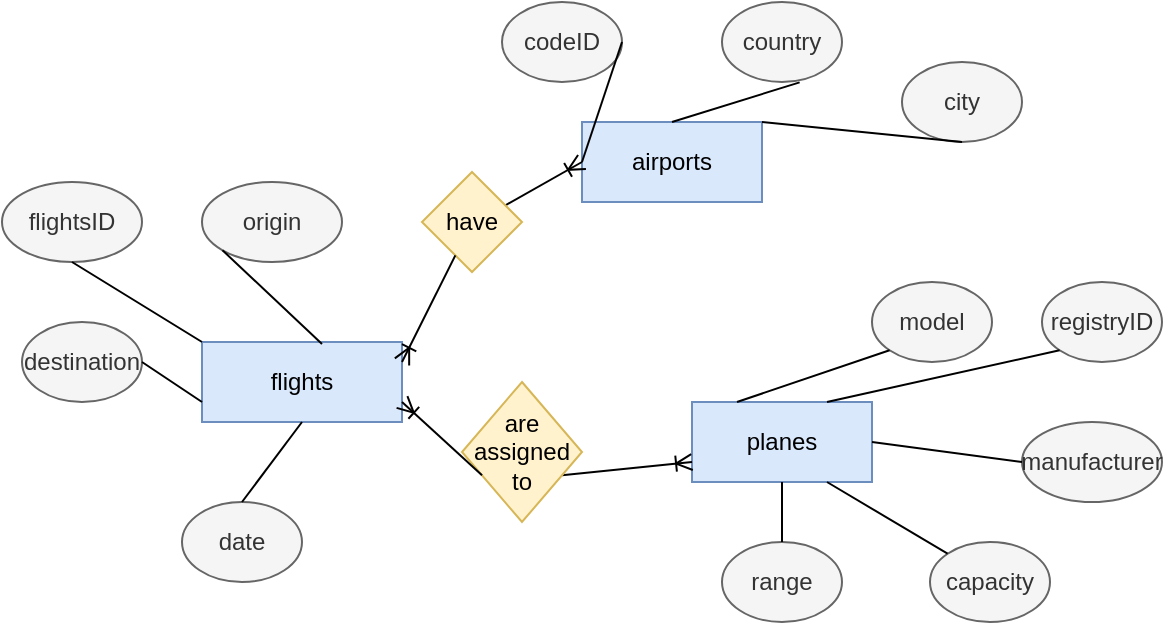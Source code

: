 <mxfile version="15.6.6" type="device"><diagram id="5bUjXm5wfCeljvCFAJTX" name="Page-1"><mxGraphModel dx="590" dy="390" grid="1" gridSize="10" guides="1" tooltips="1" connect="1" arrows="1" fold="1" page="1" pageScale="1" pageWidth="827" pageHeight="1169" math="0" shadow="0"><root><mxCell id="0"/><mxCell id="1" parent="0"/><mxCell id="81zzRKtV8sWvKjovp2SO-1" value="flights" style="rounded=0;whiteSpace=wrap;html=1;fillColor=#dae8fc;strokeColor=#6c8ebf;fontColor=default;" vertex="1" parent="1"><mxGeometry x="110" y="180" width="100" height="40" as="geometry"/></mxCell><mxCell id="81zzRKtV8sWvKjovp2SO-2" value="airports" style="rounded=0;whiteSpace=wrap;html=1;fillColor=#dae8fc;strokeColor=#6c8ebf;fontColor=default;" vertex="1" parent="1"><mxGeometry x="300" y="70" width="90" height="40" as="geometry"/></mxCell><mxCell id="81zzRKtV8sWvKjovp2SO-3" value="planes" style="rounded=0;whiteSpace=wrap;html=1;strokeColor=#6c8ebf;fillColor=#dae8fc;fontColor=default;" vertex="1" parent="1"><mxGeometry x="355" y="210" width="90" height="40" as="geometry"/></mxCell><mxCell id="81zzRKtV8sWvKjovp2SO-5" value="flightsID" style="ellipse;whiteSpace=wrap;html=1;strokeColor=#666666;fillColor=#f5f5f5;fontColor=#333333;" vertex="1" parent="1"><mxGeometry x="10" y="100" width="70" height="40" as="geometry"/></mxCell><mxCell id="81zzRKtV8sWvKjovp2SO-6" value="destination" style="ellipse;whiteSpace=wrap;html=1;fontColor=#333333;strokeColor=#666666;fillColor=#f5f5f5;" vertex="1" parent="1"><mxGeometry x="20" y="170" width="60" height="40" as="geometry"/></mxCell><mxCell id="81zzRKtV8sWvKjovp2SO-7" value="origin" style="ellipse;whiteSpace=wrap;html=1;strokeColor=#666666;fillColor=#f5f5f5;fontColor=#333333;" vertex="1" parent="1"><mxGeometry x="110" y="100" width="70" height="40" as="geometry"/></mxCell><mxCell id="81zzRKtV8sWvKjovp2SO-8" value="codeID" style="ellipse;whiteSpace=wrap;html=1;fontColor=#333333;strokeColor=#666666;fillColor=#f5f5f5;" vertex="1" parent="1"><mxGeometry x="260" y="10" width="60" height="40" as="geometry"/></mxCell><mxCell id="81zzRKtV8sWvKjovp2SO-9" value="country" style="ellipse;whiteSpace=wrap;html=1;fontColor=#333333;strokeColor=#666666;fillColor=#f5f5f5;" vertex="1" parent="1"><mxGeometry x="370" y="10" width="60" height="40" as="geometry"/></mxCell><mxCell id="81zzRKtV8sWvKjovp2SO-10" value="city" style="ellipse;whiteSpace=wrap;html=1;fontColor=#333333;strokeColor=#666666;fillColor=#f5f5f5;" vertex="1" parent="1"><mxGeometry x="460" y="40" width="60" height="40" as="geometry"/></mxCell><mxCell id="81zzRKtV8sWvKjovp2SO-11" value="registryID" style="ellipse;whiteSpace=wrap;html=1;fontColor=#333333;strokeColor=#666666;fillColor=#f5f5f5;" vertex="1" parent="1"><mxGeometry x="530" y="150" width="60" height="40" as="geometry"/></mxCell><mxCell id="81zzRKtV8sWvKjovp2SO-12" value="model" style="ellipse;whiteSpace=wrap;html=1;fontColor=#333333;strokeColor=#666666;fillColor=#f5f5f5;" vertex="1" parent="1"><mxGeometry x="445" y="150" width="60" height="40" as="geometry"/></mxCell><mxCell id="81zzRKtV8sWvKjovp2SO-13" value="manufacturer" style="ellipse;whiteSpace=wrap;html=1;fontColor=#333333;strokeColor=#666666;fillColor=#f5f5f5;" vertex="1" parent="1"><mxGeometry x="520" y="220" width="70" height="40" as="geometry"/></mxCell><mxCell id="81zzRKtV8sWvKjovp2SO-14" value="range" style="ellipse;whiteSpace=wrap;html=1;fontColor=#333333;strokeColor=#666666;fillColor=#f5f5f5;" vertex="1" parent="1"><mxGeometry x="370" y="280" width="60" height="40" as="geometry"/></mxCell><mxCell id="81zzRKtV8sWvKjovp2SO-15" value="capacity" style="ellipse;whiteSpace=wrap;html=1;fontColor=#333333;strokeColor=#666666;fillColor=#f5f5f5;" vertex="1" parent="1"><mxGeometry x="474" y="280" width="60" height="40" as="geometry"/></mxCell><mxCell id="81zzRKtV8sWvKjovp2SO-16" value="date" style="ellipse;whiteSpace=wrap;html=1;fontColor=#333333;strokeColor=#666666;fillColor=#f5f5f5;" vertex="1" parent="1"><mxGeometry x="100" y="260" width="60" height="40" as="geometry"/></mxCell><mxCell id="81zzRKtV8sWvKjovp2SO-17" value="" style="endArrow=none;html=1;rounded=0;fontColor=default;exitX=0;exitY=0.5;exitDx=0;exitDy=0;strokeColor=default;labelBackgroundColor=default;entryX=1;entryY=0.5;entryDx=0;entryDy=0;" edge="1" parent="1" source="81zzRKtV8sWvKjovp2SO-2" target="81zzRKtV8sWvKjovp2SO-8"><mxGeometry width="50" height="50" relative="1" as="geometry"><mxPoint x="280" y="180" as="sourcePoint"/><mxPoint x="330" y="130" as="targetPoint"/></mxGeometry></mxCell><mxCell id="81zzRKtV8sWvKjovp2SO-18" value="" style="endArrow=none;html=1;rounded=0;labelBackgroundColor=default;fontColor=default;strokeColor=default;exitX=0.5;exitY=0;exitDx=0;exitDy=0;entryX=0.647;entryY=1.005;entryDx=0;entryDy=0;entryPerimeter=0;" edge="1" parent="1" source="81zzRKtV8sWvKjovp2SO-2" target="81zzRKtV8sWvKjovp2SO-9"><mxGeometry width="50" height="50" relative="1" as="geometry"><mxPoint x="320" y="220" as="sourcePoint"/><mxPoint x="370" y="170" as="targetPoint"/></mxGeometry></mxCell><mxCell id="81zzRKtV8sWvKjovp2SO-19" value="" style="endArrow=none;html=1;rounded=0;labelBackgroundColor=default;fontColor=default;strokeColor=default;exitX=1;exitY=0;exitDx=0;exitDy=0;entryX=0.5;entryY=1;entryDx=0;entryDy=0;" edge="1" parent="1" source="81zzRKtV8sWvKjovp2SO-2" target="81zzRKtV8sWvKjovp2SO-10"><mxGeometry width="50" height="50" relative="1" as="geometry"><mxPoint x="280" y="180" as="sourcePoint"/><mxPoint x="450" y="70" as="targetPoint"/></mxGeometry></mxCell><mxCell id="81zzRKtV8sWvKjovp2SO-20" value="" style="endArrow=none;html=1;rounded=0;labelBackgroundColor=default;fontColor=default;strokeColor=default;exitX=0;exitY=0.75;exitDx=0;exitDy=0;entryX=1;entryY=0.5;entryDx=0;entryDy=0;" edge="1" parent="1" source="81zzRKtV8sWvKjovp2SO-1" target="81zzRKtV8sWvKjovp2SO-6"><mxGeometry width="50" height="50" relative="1" as="geometry"><mxPoint x="280" y="180" as="sourcePoint"/><mxPoint x="330" y="130" as="targetPoint"/></mxGeometry></mxCell><mxCell id="81zzRKtV8sWvKjovp2SO-21" value="" style="endArrow=none;html=1;rounded=0;labelBackgroundColor=default;fontColor=default;strokeColor=default;exitX=0.6;exitY=0.025;exitDx=0;exitDy=0;exitPerimeter=0;entryX=0;entryY=1;entryDx=0;entryDy=0;" edge="1" parent="1" source="81zzRKtV8sWvKjovp2SO-1" target="81zzRKtV8sWvKjovp2SO-7"><mxGeometry width="50" height="50" relative="1" as="geometry"><mxPoint x="90" y="180" as="sourcePoint"/><mxPoint x="140" y="130" as="targetPoint"/></mxGeometry></mxCell><mxCell id="81zzRKtV8sWvKjovp2SO-22" value="" style="endArrow=none;html=1;rounded=0;labelBackgroundColor=default;fontColor=default;strokeColor=default;exitX=0;exitY=0;exitDx=0;exitDy=0;entryX=0.5;entryY=1;entryDx=0;entryDy=0;" edge="1" parent="1" source="81zzRKtV8sWvKjovp2SO-1" target="81zzRKtV8sWvKjovp2SO-5"><mxGeometry width="50" height="50" relative="1" as="geometry"><mxPoint x="80" y="290" as="sourcePoint"/><mxPoint x="130" y="240" as="targetPoint"/></mxGeometry></mxCell><mxCell id="81zzRKtV8sWvKjovp2SO-23" value="" style="endArrow=none;html=1;rounded=0;labelBackgroundColor=default;fontColor=default;strokeColor=default;exitX=0.5;exitY=0;exitDx=0;exitDy=0;entryX=0.5;entryY=1;entryDx=0;entryDy=0;" edge="1" parent="1" source="81zzRKtV8sWvKjovp2SO-14" target="81zzRKtV8sWvKjovp2SO-3"><mxGeometry width="50" height="50" relative="1" as="geometry"><mxPoint x="280" y="280" as="sourcePoint"/><mxPoint x="330" y="230" as="targetPoint"/></mxGeometry></mxCell><mxCell id="81zzRKtV8sWvKjovp2SO-24" value="" style="endArrow=none;html=1;rounded=0;labelBackgroundColor=default;fontColor=default;strokeColor=default;exitX=0;exitY=0;exitDx=0;exitDy=0;entryX=0.75;entryY=1;entryDx=0;entryDy=0;" edge="1" parent="1" source="81zzRKtV8sWvKjovp2SO-15" target="81zzRKtV8sWvKjovp2SO-3"><mxGeometry width="50" height="50" relative="1" as="geometry"><mxPoint x="270" y="280" as="sourcePoint"/><mxPoint x="320" y="230" as="targetPoint"/></mxGeometry></mxCell><mxCell id="81zzRKtV8sWvKjovp2SO-25" value="" style="endArrow=none;html=1;rounded=0;labelBackgroundColor=default;fontColor=default;strokeColor=default;exitX=1;exitY=0.5;exitDx=0;exitDy=0;entryX=0;entryY=0.5;entryDx=0;entryDy=0;" edge="1" parent="1" source="81zzRKtV8sWvKjovp2SO-3" target="81zzRKtV8sWvKjovp2SO-13"><mxGeometry width="50" height="50" relative="1" as="geometry"><mxPoint x="310" y="220" as="sourcePoint"/><mxPoint x="360" y="170" as="targetPoint"/></mxGeometry></mxCell><mxCell id="81zzRKtV8sWvKjovp2SO-26" value="" style="endArrow=none;html=1;rounded=0;labelBackgroundColor=default;fontColor=default;strokeColor=default;exitX=0.25;exitY=0;exitDx=0;exitDy=0;entryX=0;entryY=1;entryDx=0;entryDy=0;" edge="1" parent="1" source="81zzRKtV8sWvKjovp2SO-3" target="81zzRKtV8sWvKjovp2SO-12"><mxGeometry width="50" height="50" relative="1" as="geometry"><mxPoint x="270" y="260" as="sourcePoint"/><mxPoint x="320" y="210" as="targetPoint"/></mxGeometry></mxCell><mxCell id="81zzRKtV8sWvKjovp2SO-27" value="" style="endArrow=none;html=1;rounded=0;labelBackgroundColor=default;fontColor=default;strokeColor=default;exitX=0.75;exitY=0;exitDx=0;exitDy=0;entryX=0;entryY=1;entryDx=0;entryDy=0;" edge="1" parent="1" source="81zzRKtV8sWvKjovp2SO-3" target="81zzRKtV8sWvKjovp2SO-11"><mxGeometry width="50" height="50" relative="1" as="geometry"><mxPoint x="290" y="270" as="sourcePoint"/><mxPoint x="340" y="220" as="targetPoint"/></mxGeometry></mxCell><mxCell id="81zzRKtV8sWvKjovp2SO-28" value="" style="endArrow=none;html=1;rounded=0;labelBackgroundColor=default;fontColor=default;strokeColor=default;exitX=0.5;exitY=0;exitDx=0;exitDy=0;entryX=0.5;entryY=1;entryDx=0;entryDy=0;" edge="1" parent="1" source="81zzRKtV8sWvKjovp2SO-16" target="81zzRKtV8sWvKjovp2SO-1"><mxGeometry width="50" height="50" relative="1" as="geometry"><mxPoint x="200" y="290" as="sourcePoint"/><mxPoint x="250" y="240" as="targetPoint"/></mxGeometry></mxCell><mxCell id="81zzRKtV8sWvKjovp2SO-30" value="" style="fontSize=12;html=1;endArrow=ERoneToMany;startArrow=none;rounded=0;labelBackgroundColor=default;fontColor=default;strokeColor=default;entryX=0;entryY=0.75;entryDx=0;entryDy=0;exitX=1;exitY=0.75;exitDx=0;exitDy=0;" edge="1" parent="1" source="81zzRKtV8sWvKjovp2SO-29" target="81zzRKtV8sWvKjovp2SO-3"><mxGeometry width="100" height="100" relative="1" as="geometry"><mxPoint x="220" y="250" as="sourcePoint"/><mxPoint x="320" y="150" as="targetPoint"/></mxGeometry></mxCell><mxCell id="81zzRKtV8sWvKjovp2SO-29" value="are assigned to" style="rhombus;whiteSpace=wrap;html=1;strokeColor=#d6b656;fillColor=#fff2cc;fontColor=default;" vertex="1" parent="1"><mxGeometry x="240" y="200" width="60" height="70" as="geometry"/></mxCell><mxCell id="81zzRKtV8sWvKjovp2SO-31" value="" style="fontSize=12;html=1;endArrow=none;startArrow=ERoneToMany;rounded=0;labelBackgroundColor=default;fontColor=default;strokeColor=default;entryX=0;entryY=0.75;entryDx=0;entryDy=0;exitX=1;exitY=0.75;exitDx=0;exitDy=0;" edge="1" parent="1" source="81zzRKtV8sWvKjovp2SO-1" target="81zzRKtV8sWvKjovp2SO-29"><mxGeometry width="100" height="100" relative="1" as="geometry"><mxPoint x="210" y="210" as="sourcePoint"/><mxPoint x="355" y="240" as="targetPoint"/></mxGeometry></mxCell><mxCell id="81zzRKtV8sWvKjovp2SO-33" value="" style="fontSize=12;html=1;endArrow=ERoneToMany;startArrow=none;rounded=0;labelBackgroundColor=default;fontColor=default;strokeColor=default;exitX=1;exitY=0.25;exitDx=0;exitDy=0;" edge="1" parent="1" source="81zzRKtV8sWvKjovp2SO-32"><mxGeometry width="100" height="100" relative="1" as="geometry"><mxPoint x="250" y="200" as="sourcePoint"/><mxPoint x="300" y="90" as="targetPoint"/></mxGeometry></mxCell><mxCell id="81zzRKtV8sWvKjovp2SO-32" value="have" style="rhombus;whiteSpace=wrap;html=1;strokeColor=#d6b656;fillColor=#fff2cc;fontColor=default;" vertex="1" parent="1"><mxGeometry x="220" y="95" width="50" height="50" as="geometry"/></mxCell><mxCell id="81zzRKtV8sWvKjovp2SO-34" value="" style="fontSize=12;html=1;endArrow=none;startArrow=ERoneToMany;rounded=0;labelBackgroundColor=default;fontColor=default;strokeColor=default;exitX=1;exitY=0.25;exitDx=0;exitDy=0;" edge="1" parent="1" source="81zzRKtV8sWvKjovp2SO-1" target="81zzRKtV8sWvKjovp2SO-32"><mxGeometry width="100" height="100" relative="1" as="geometry"><mxPoint x="210" y="190" as="sourcePoint"/><mxPoint x="300" y="90" as="targetPoint"/></mxGeometry></mxCell></root></mxGraphModel></diagram></mxfile>